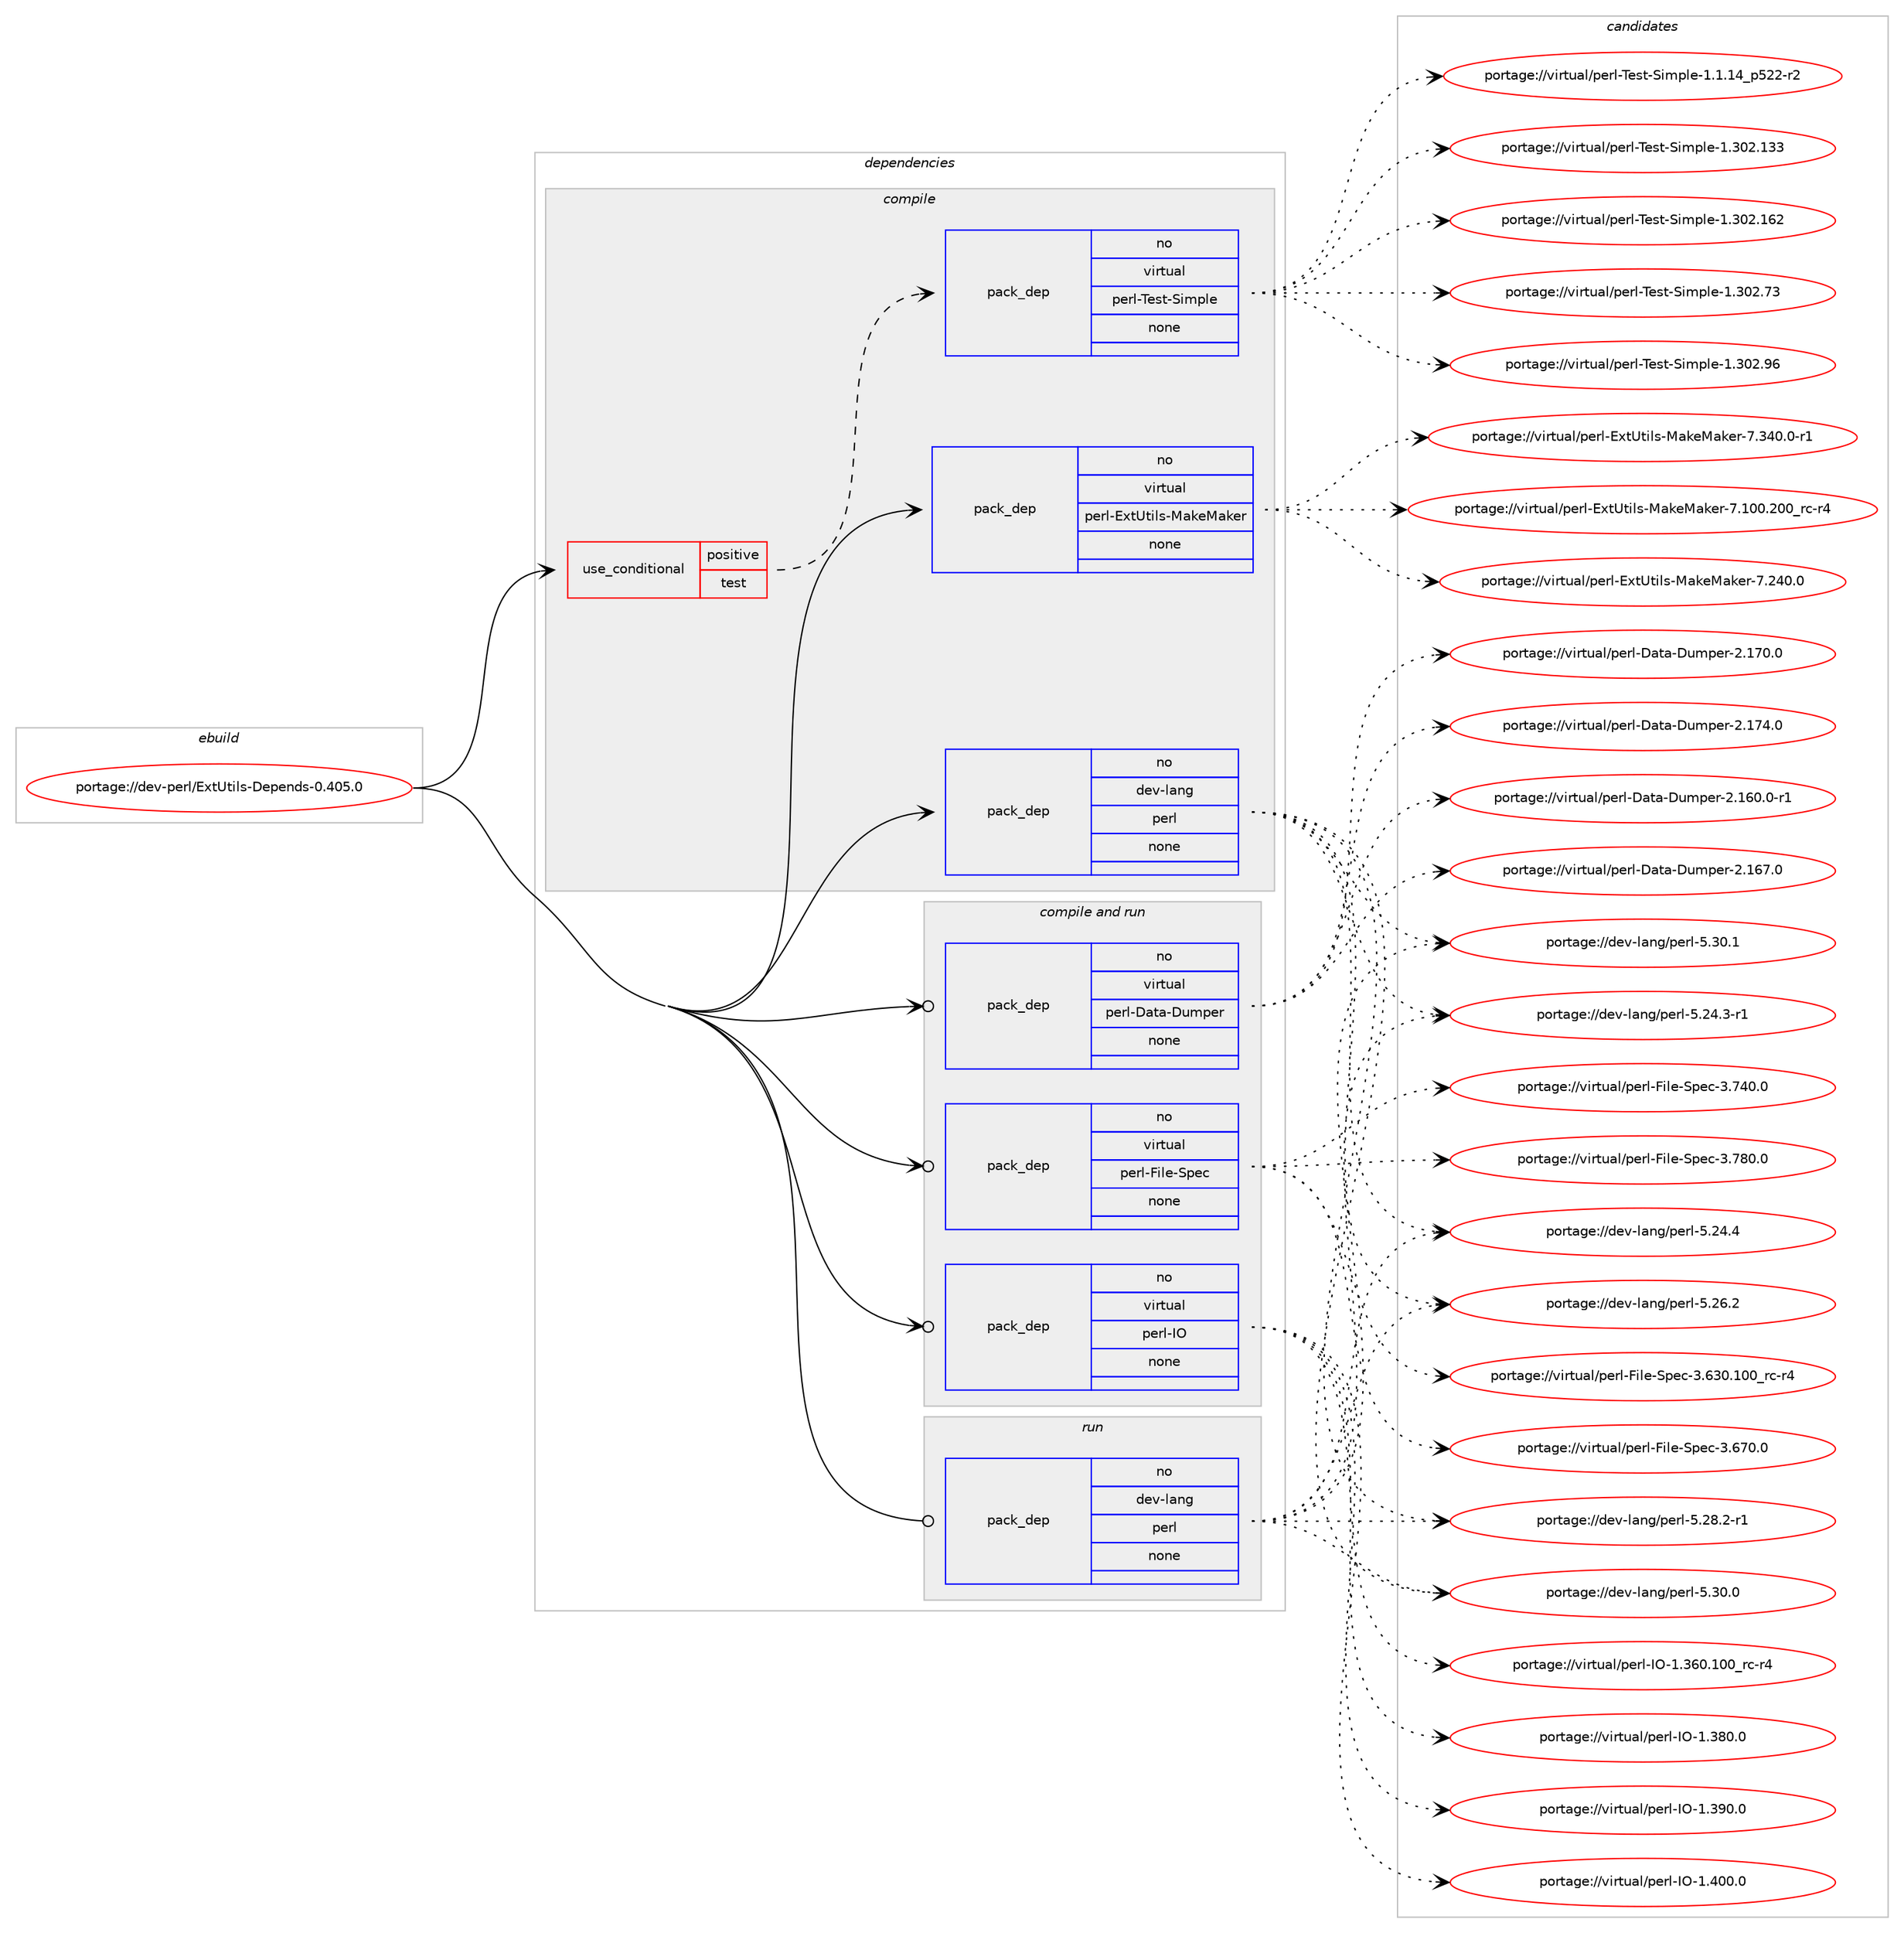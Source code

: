 digraph prolog {

# *************
# Graph options
# *************

newrank=true;
concentrate=true;
compound=true;
graph [rankdir=LR,fontname=Helvetica,fontsize=10,ranksep=1.5];#, ranksep=2.5, nodesep=0.2];
edge  [arrowhead=vee];
node  [fontname=Helvetica,fontsize=10];

# **********
# The ebuild
# **********

subgraph cluster_leftcol {
color=gray;
rank=same;
label=<<i>ebuild</i>>;
id [label="portage://dev-perl/ExtUtils-Depends-0.405.0", color=red, width=4, href="../dev-perl/ExtUtils-Depends-0.405.0.svg"];
}

# ****************
# The dependencies
# ****************

subgraph cluster_midcol {
color=gray;
label=<<i>dependencies</i>>;
subgraph cluster_compile {
fillcolor="#eeeeee";
style=filled;
label=<<i>compile</i>>;
subgraph cond22927 {
dependency112762 [label=<<TABLE BORDER="0" CELLBORDER="1" CELLSPACING="0" CELLPADDING="4"><TR><TD ROWSPAN="3" CELLPADDING="10">use_conditional</TD></TR><TR><TD>positive</TD></TR><TR><TD>test</TD></TR></TABLE>>, shape=none, color=red];
subgraph pack86655 {
dependency112763 [label=<<TABLE BORDER="0" CELLBORDER="1" CELLSPACING="0" CELLPADDING="4" WIDTH="220"><TR><TD ROWSPAN="6" CELLPADDING="30">pack_dep</TD></TR><TR><TD WIDTH="110">no</TD></TR><TR><TD>virtual</TD></TR><TR><TD>perl-Test-Simple</TD></TR><TR><TD>none</TD></TR><TR><TD></TD></TR></TABLE>>, shape=none, color=blue];
}
dependency112762:e -> dependency112763:w [weight=20,style="dashed",arrowhead="vee"];
}
id:e -> dependency112762:w [weight=20,style="solid",arrowhead="vee"];
subgraph pack86656 {
dependency112764 [label=<<TABLE BORDER="0" CELLBORDER="1" CELLSPACING="0" CELLPADDING="4" WIDTH="220"><TR><TD ROWSPAN="6" CELLPADDING="30">pack_dep</TD></TR><TR><TD WIDTH="110">no</TD></TR><TR><TD>dev-lang</TD></TR><TR><TD>perl</TD></TR><TR><TD>none</TD></TR><TR><TD></TD></TR></TABLE>>, shape=none, color=blue];
}
id:e -> dependency112764:w [weight=20,style="solid",arrowhead="vee"];
subgraph pack86657 {
dependency112765 [label=<<TABLE BORDER="0" CELLBORDER="1" CELLSPACING="0" CELLPADDING="4" WIDTH="220"><TR><TD ROWSPAN="6" CELLPADDING="30">pack_dep</TD></TR><TR><TD WIDTH="110">no</TD></TR><TR><TD>virtual</TD></TR><TR><TD>perl-ExtUtils-MakeMaker</TD></TR><TR><TD>none</TD></TR><TR><TD></TD></TR></TABLE>>, shape=none, color=blue];
}
id:e -> dependency112765:w [weight=20,style="solid",arrowhead="vee"];
}
subgraph cluster_compileandrun {
fillcolor="#eeeeee";
style=filled;
label=<<i>compile and run</i>>;
subgraph pack86658 {
dependency112766 [label=<<TABLE BORDER="0" CELLBORDER="1" CELLSPACING="0" CELLPADDING="4" WIDTH="220"><TR><TD ROWSPAN="6" CELLPADDING="30">pack_dep</TD></TR><TR><TD WIDTH="110">no</TD></TR><TR><TD>virtual</TD></TR><TR><TD>perl-Data-Dumper</TD></TR><TR><TD>none</TD></TR><TR><TD></TD></TR></TABLE>>, shape=none, color=blue];
}
id:e -> dependency112766:w [weight=20,style="solid",arrowhead="odotvee"];
subgraph pack86659 {
dependency112767 [label=<<TABLE BORDER="0" CELLBORDER="1" CELLSPACING="0" CELLPADDING="4" WIDTH="220"><TR><TD ROWSPAN="6" CELLPADDING="30">pack_dep</TD></TR><TR><TD WIDTH="110">no</TD></TR><TR><TD>virtual</TD></TR><TR><TD>perl-File-Spec</TD></TR><TR><TD>none</TD></TR><TR><TD></TD></TR></TABLE>>, shape=none, color=blue];
}
id:e -> dependency112767:w [weight=20,style="solid",arrowhead="odotvee"];
subgraph pack86660 {
dependency112768 [label=<<TABLE BORDER="0" CELLBORDER="1" CELLSPACING="0" CELLPADDING="4" WIDTH="220"><TR><TD ROWSPAN="6" CELLPADDING="30">pack_dep</TD></TR><TR><TD WIDTH="110">no</TD></TR><TR><TD>virtual</TD></TR><TR><TD>perl-IO</TD></TR><TR><TD>none</TD></TR><TR><TD></TD></TR></TABLE>>, shape=none, color=blue];
}
id:e -> dependency112768:w [weight=20,style="solid",arrowhead="odotvee"];
}
subgraph cluster_run {
fillcolor="#eeeeee";
style=filled;
label=<<i>run</i>>;
subgraph pack86661 {
dependency112769 [label=<<TABLE BORDER="0" CELLBORDER="1" CELLSPACING="0" CELLPADDING="4" WIDTH="220"><TR><TD ROWSPAN="6" CELLPADDING="30">pack_dep</TD></TR><TR><TD WIDTH="110">no</TD></TR><TR><TD>dev-lang</TD></TR><TR><TD>perl</TD></TR><TR><TD>none</TD></TR><TR><TD></TD></TR></TABLE>>, shape=none, color=blue];
}
id:e -> dependency112769:w [weight=20,style="solid",arrowhead="odot"];
}
}

# **************
# The candidates
# **************

subgraph cluster_choices {
rank=same;
color=gray;
label=<<i>candidates</i>>;

subgraph choice86655 {
color=black;
nodesep=1;
choiceportage11810511411611797108471121011141084584101115116458310510911210810145494649464952951125350504511450 [label="portage://virtual/perl-Test-Simple-1.1.14_p522-r2", color=red, width=4,href="../virtual/perl-Test-Simple-1.1.14_p522-r2.svg"];
choiceportage11810511411611797108471121011141084584101115116458310510911210810145494651485046495151 [label="portage://virtual/perl-Test-Simple-1.302.133", color=red, width=4,href="../virtual/perl-Test-Simple-1.302.133.svg"];
choiceportage11810511411611797108471121011141084584101115116458310510911210810145494651485046495450 [label="portage://virtual/perl-Test-Simple-1.302.162", color=red, width=4,href="../virtual/perl-Test-Simple-1.302.162.svg"];
choiceportage118105114116117971084711210111410845841011151164583105109112108101454946514850465551 [label="portage://virtual/perl-Test-Simple-1.302.73", color=red, width=4,href="../virtual/perl-Test-Simple-1.302.73.svg"];
choiceportage118105114116117971084711210111410845841011151164583105109112108101454946514850465754 [label="portage://virtual/perl-Test-Simple-1.302.96", color=red, width=4,href="../virtual/perl-Test-Simple-1.302.96.svg"];
dependency112763:e -> choiceportage11810511411611797108471121011141084584101115116458310510911210810145494649464952951125350504511450:w [style=dotted,weight="100"];
dependency112763:e -> choiceportage11810511411611797108471121011141084584101115116458310510911210810145494651485046495151:w [style=dotted,weight="100"];
dependency112763:e -> choiceportage11810511411611797108471121011141084584101115116458310510911210810145494651485046495450:w [style=dotted,weight="100"];
dependency112763:e -> choiceportage118105114116117971084711210111410845841011151164583105109112108101454946514850465551:w [style=dotted,weight="100"];
dependency112763:e -> choiceportage118105114116117971084711210111410845841011151164583105109112108101454946514850465754:w [style=dotted,weight="100"];
}
subgraph choice86656 {
color=black;
nodesep=1;
choiceportage100101118451089711010347112101114108455346505246514511449 [label="portage://dev-lang/perl-5.24.3-r1", color=red, width=4,href="../dev-lang/perl-5.24.3-r1.svg"];
choiceportage10010111845108971101034711210111410845534650524652 [label="portage://dev-lang/perl-5.24.4", color=red, width=4,href="../dev-lang/perl-5.24.4.svg"];
choiceportage10010111845108971101034711210111410845534650544650 [label="portage://dev-lang/perl-5.26.2", color=red, width=4,href="../dev-lang/perl-5.26.2.svg"];
choiceportage100101118451089711010347112101114108455346505646504511449 [label="portage://dev-lang/perl-5.28.2-r1", color=red, width=4,href="../dev-lang/perl-5.28.2-r1.svg"];
choiceportage10010111845108971101034711210111410845534651484648 [label="portage://dev-lang/perl-5.30.0", color=red, width=4,href="../dev-lang/perl-5.30.0.svg"];
choiceportage10010111845108971101034711210111410845534651484649 [label="portage://dev-lang/perl-5.30.1", color=red, width=4,href="../dev-lang/perl-5.30.1.svg"];
dependency112764:e -> choiceportage100101118451089711010347112101114108455346505246514511449:w [style=dotted,weight="100"];
dependency112764:e -> choiceportage10010111845108971101034711210111410845534650524652:w [style=dotted,weight="100"];
dependency112764:e -> choiceportage10010111845108971101034711210111410845534650544650:w [style=dotted,weight="100"];
dependency112764:e -> choiceportage100101118451089711010347112101114108455346505646504511449:w [style=dotted,weight="100"];
dependency112764:e -> choiceportage10010111845108971101034711210111410845534651484648:w [style=dotted,weight="100"];
dependency112764:e -> choiceportage10010111845108971101034711210111410845534651484649:w [style=dotted,weight="100"];
}
subgraph choice86657 {
color=black;
nodesep=1;
choiceportage118105114116117971084711210111410845691201168511610510811545779710710177971071011144555464948484650484895114994511452 [label="portage://virtual/perl-ExtUtils-MakeMaker-7.100.200_rc-r4", color=red, width=4,href="../virtual/perl-ExtUtils-MakeMaker-7.100.200_rc-r4.svg"];
choiceportage118105114116117971084711210111410845691201168511610510811545779710710177971071011144555465052484648 [label="portage://virtual/perl-ExtUtils-MakeMaker-7.240.0", color=red, width=4,href="../virtual/perl-ExtUtils-MakeMaker-7.240.0.svg"];
choiceportage1181051141161179710847112101114108456912011685116105108115457797107101779710710111445554651524846484511449 [label="portage://virtual/perl-ExtUtils-MakeMaker-7.340.0-r1", color=red, width=4,href="../virtual/perl-ExtUtils-MakeMaker-7.340.0-r1.svg"];
dependency112765:e -> choiceportage118105114116117971084711210111410845691201168511610510811545779710710177971071011144555464948484650484895114994511452:w [style=dotted,weight="100"];
dependency112765:e -> choiceportage118105114116117971084711210111410845691201168511610510811545779710710177971071011144555465052484648:w [style=dotted,weight="100"];
dependency112765:e -> choiceportage1181051141161179710847112101114108456912011685116105108115457797107101779710710111445554651524846484511449:w [style=dotted,weight="100"];
}
subgraph choice86658 {
color=black;
nodesep=1;
choiceportage118105114116117971084711210111410845689711697456811710911210111445504649544846484511449 [label="portage://virtual/perl-Data-Dumper-2.160.0-r1", color=red, width=4,href="../virtual/perl-Data-Dumper-2.160.0-r1.svg"];
choiceportage11810511411611797108471121011141084568971169745681171091121011144550464954554648 [label="portage://virtual/perl-Data-Dumper-2.167.0", color=red, width=4,href="../virtual/perl-Data-Dumper-2.167.0.svg"];
choiceportage11810511411611797108471121011141084568971169745681171091121011144550464955484648 [label="portage://virtual/perl-Data-Dumper-2.170.0", color=red, width=4,href="../virtual/perl-Data-Dumper-2.170.0.svg"];
choiceportage11810511411611797108471121011141084568971169745681171091121011144550464955524648 [label="portage://virtual/perl-Data-Dumper-2.174.0", color=red, width=4,href="../virtual/perl-Data-Dumper-2.174.0.svg"];
dependency112766:e -> choiceportage118105114116117971084711210111410845689711697456811710911210111445504649544846484511449:w [style=dotted,weight="100"];
dependency112766:e -> choiceportage11810511411611797108471121011141084568971169745681171091121011144550464954554648:w [style=dotted,weight="100"];
dependency112766:e -> choiceportage11810511411611797108471121011141084568971169745681171091121011144550464955484648:w [style=dotted,weight="100"];
dependency112766:e -> choiceportage11810511411611797108471121011141084568971169745681171091121011144550464955524648:w [style=dotted,weight="100"];
}
subgraph choice86659 {
color=black;
nodesep=1;
choiceportage118105114116117971084711210111410845701051081014583112101994551465451484649484895114994511452 [label="portage://virtual/perl-File-Spec-3.630.100_rc-r4", color=red, width=4,href="../virtual/perl-File-Spec-3.630.100_rc-r4.svg"];
choiceportage118105114116117971084711210111410845701051081014583112101994551465455484648 [label="portage://virtual/perl-File-Spec-3.670.0", color=red, width=4,href="../virtual/perl-File-Spec-3.670.0.svg"];
choiceportage118105114116117971084711210111410845701051081014583112101994551465552484648 [label="portage://virtual/perl-File-Spec-3.740.0", color=red, width=4,href="../virtual/perl-File-Spec-3.740.0.svg"];
choiceportage118105114116117971084711210111410845701051081014583112101994551465556484648 [label="portage://virtual/perl-File-Spec-3.780.0", color=red, width=4,href="../virtual/perl-File-Spec-3.780.0.svg"];
dependency112767:e -> choiceportage118105114116117971084711210111410845701051081014583112101994551465451484649484895114994511452:w [style=dotted,weight="100"];
dependency112767:e -> choiceportage118105114116117971084711210111410845701051081014583112101994551465455484648:w [style=dotted,weight="100"];
dependency112767:e -> choiceportage118105114116117971084711210111410845701051081014583112101994551465552484648:w [style=dotted,weight="100"];
dependency112767:e -> choiceportage118105114116117971084711210111410845701051081014583112101994551465556484648:w [style=dotted,weight="100"];
}
subgraph choice86660 {
color=black;
nodesep=1;
choiceportage11810511411611797108471121011141084573794549465154484649484895114994511452 [label="portage://virtual/perl-IO-1.360.100_rc-r4", color=red, width=4,href="../virtual/perl-IO-1.360.100_rc-r4.svg"];
choiceportage11810511411611797108471121011141084573794549465156484648 [label="portage://virtual/perl-IO-1.380.0", color=red, width=4,href="../virtual/perl-IO-1.380.0.svg"];
choiceportage11810511411611797108471121011141084573794549465157484648 [label="portage://virtual/perl-IO-1.390.0", color=red, width=4,href="../virtual/perl-IO-1.390.0.svg"];
choiceportage11810511411611797108471121011141084573794549465248484648 [label="portage://virtual/perl-IO-1.400.0", color=red, width=4,href="../virtual/perl-IO-1.400.0.svg"];
dependency112768:e -> choiceportage11810511411611797108471121011141084573794549465154484649484895114994511452:w [style=dotted,weight="100"];
dependency112768:e -> choiceportage11810511411611797108471121011141084573794549465156484648:w [style=dotted,weight="100"];
dependency112768:e -> choiceportage11810511411611797108471121011141084573794549465157484648:w [style=dotted,weight="100"];
dependency112768:e -> choiceportage11810511411611797108471121011141084573794549465248484648:w [style=dotted,weight="100"];
}
subgraph choice86661 {
color=black;
nodesep=1;
choiceportage100101118451089711010347112101114108455346505246514511449 [label="portage://dev-lang/perl-5.24.3-r1", color=red, width=4,href="../dev-lang/perl-5.24.3-r1.svg"];
choiceportage10010111845108971101034711210111410845534650524652 [label="portage://dev-lang/perl-5.24.4", color=red, width=4,href="../dev-lang/perl-5.24.4.svg"];
choiceportage10010111845108971101034711210111410845534650544650 [label="portage://dev-lang/perl-5.26.2", color=red, width=4,href="../dev-lang/perl-5.26.2.svg"];
choiceportage100101118451089711010347112101114108455346505646504511449 [label="portage://dev-lang/perl-5.28.2-r1", color=red, width=4,href="../dev-lang/perl-5.28.2-r1.svg"];
choiceportage10010111845108971101034711210111410845534651484648 [label="portage://dev-lang/perl-5.30.0", color=red, width=4,href="../dev-lang/perl-5.30.0.svg"];
choiceportage10010111845108971101034711210111410845534651484649 [label="portage://dev-lang/perl-5.30.1", color=red, width=4,href="../dev-lang/perl-5.30.1.svg"];
dependency112769:e -> choiceportage100101118451089711010347112101114108455346505246514511449:w [style=dotted,weight="100"];
dependency112769:e -> choiceportage10010111845108971101034711210111410845534650524652:w [style=dotted,weight="100"];
dependency112769:e -> choiceportage10010111845108971101034711210111410845534650544650:w [style=dotted,weight="100"];
dependency112769:e -> choiceportage100101118451089711010347112101114108455346505646504511449:w [style=dotted,weight="100"];
dependency112769:e -> choiceportage10010111845108971101034711210111410845534651484648:w [style=dotted,weight="100"];
dependency112769:e -> choiceportage10010111845108971101034711210111410845534651484649:w [style=dotted,weight="100"];
}
}

}
